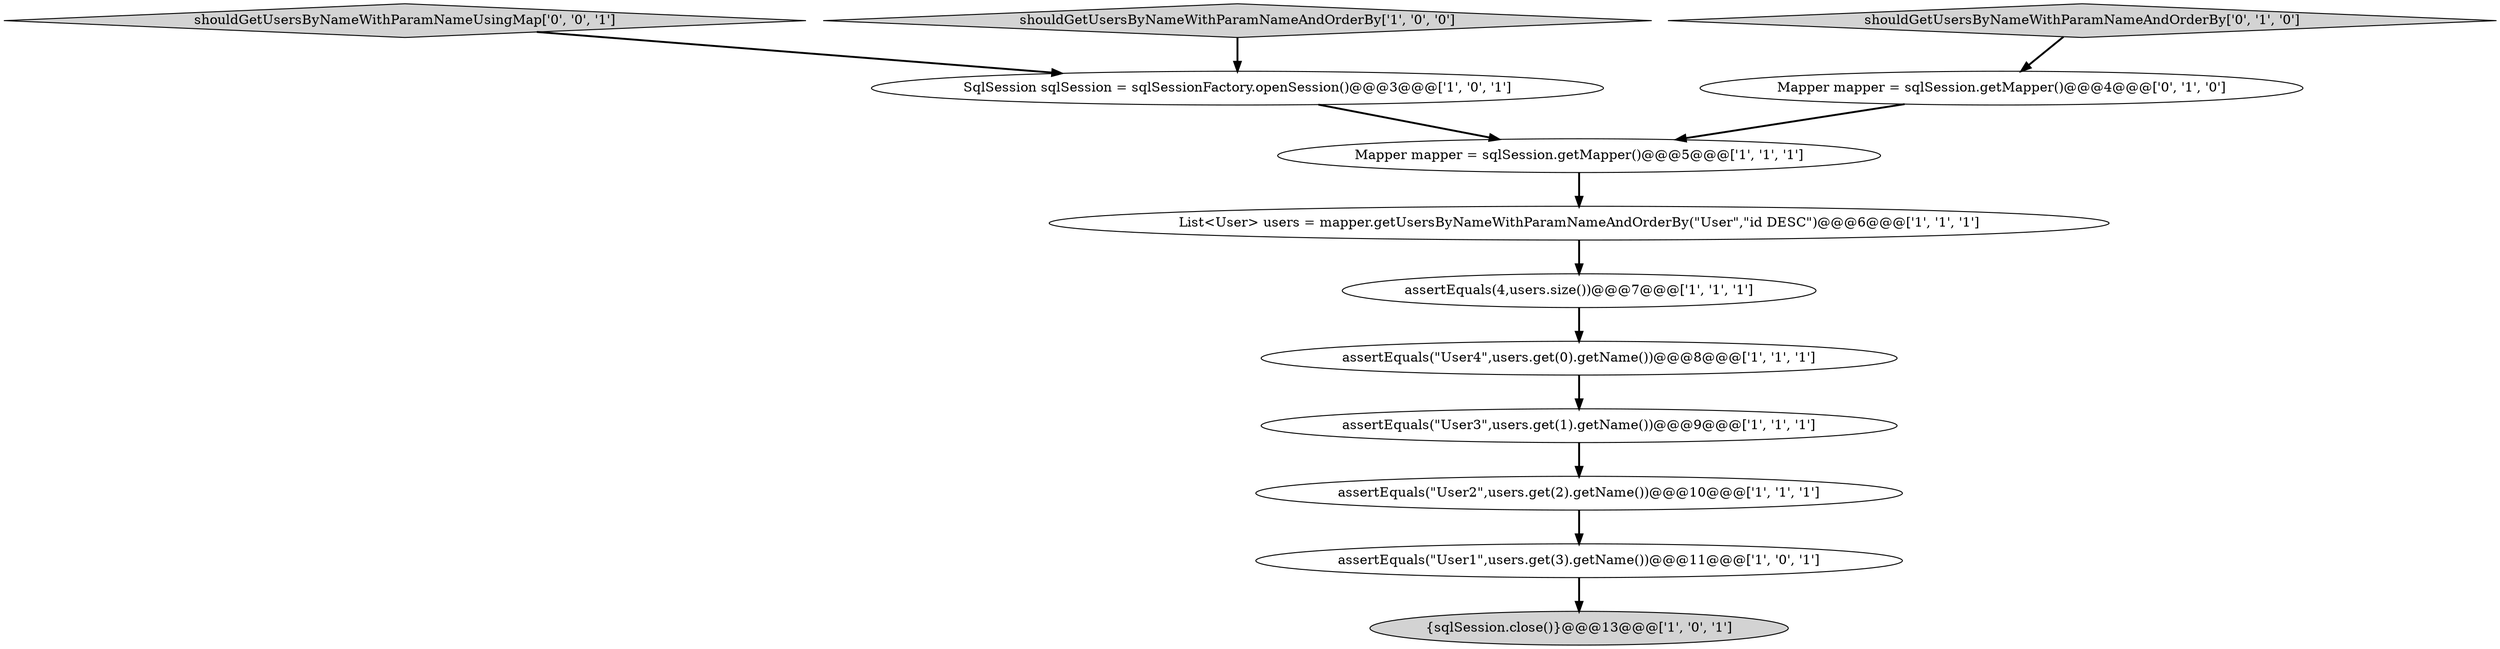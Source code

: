digraph {
0 [style = filled, label = "assertEquals(\"User3\",users.get(1).getName())@@@9@@@['1', '1', '1']", fillcolor = white, shape = ellipse image = "AAA0AAABBB1BBB"];
1 [style = filled, label = "assertEquals(\"User4\",users.get(0).getName())@@@8@@@['1', '1', '1']", fillcolor = white, shape = ellipse image = "AAA0AAABBB1BBB"];
11 [style = filled, label = "shouldGetUsersByNameWithParamNameAndOrderBy['0', '1', '0']", fillcolor = lightgray, shape = diamond image = "AAA0AAABBB2BBB"];
4 [style = filled, label = "{sqlSession.close()}@@@13@@@['1', '0', '1']", fillcolor = lightgray, shape = ellipse image = "AAA0AAABBB1BBB"];
3 [style = filled, label = "assertEquals(4,users.size())@@@7@@@['1', '1', '1']", fillcolor = white, shape = ellipse image = "AAA0AAABBB1BBB"];
12 [style = filled, label = "shouldGetUsersByNameWithParamNameUsingMap['0', '0', '1']", fillcolor = lightgray, shape = diamond image = "AAA0AAABBB3BBB"];
8 [style = filled, label = "SqlSession sqlSession = sqlSessionFactory.openSession()@@@3@@@['1', '0', '1']", fillcolor = white, shape = ellipse image = "AAA0AAABBB1BBB"];
6 [style = filled, label = "Mapper mapper = sqlSession.getMapper()@@@5@@@['1', '1', '1']", fillcolor = white, shape = ellipse image = "AAA0AAABBB1BBB"];
9 [style = filled, label = "assertEquals(\"User2\",users.get(2).getName())@@@10@@@['1', '1', '1']", fillcolor = white, shape = ellipse image = "AAA0AAABBB1BBB"];
10 [style = filled, label = "Mapper mapper = sqlSession.getMapper()@@@4@@@['0', '1', '0']", fillcolor = white, shape = ellipse image = "AAA0AAABBB2BBB"];
7 [style = filled, label = "List<User> users = mapper.getUsersByNameWithParamNameAndOrderBy(\"User\",\"id DESC\")@@@6@@@['1', '1', '1']", fillcolor = white, shape = ellipse image = "AAA0AAABBB1BBB"];
5 [style = filled, label = "shouldGetUsersByNameWithParamNameAndOrderBy['1', '0', '0']", fillcolor = lightgray, shape = diamond image = "AAA0AAABBB1BBB"];
2 [style = filled, label = "assertEquals(\"User1\",users.get(3).getName())@@@11@@@['1', '0', '1']", fillcolor = white, shape = ellipse image = "AAA0AAABBB1BBB"];
5->8 [style = bold, label=""];
0->9 [style = bold, label=""];
8->6 [style = bold, label=""];
1->0 [style = bold, label=""];
6->7 [style = bold, label=""];
3->1 [style = bold, label=""];
9->2 [style = bold, label=""];
2->4 [style = bold, label=""];
10->6 [style = bold, label=""];
11->10 [style = bold, label=""];
12->8 [style = bold, label=""];
7->3 [style = bold, label=""];
}
